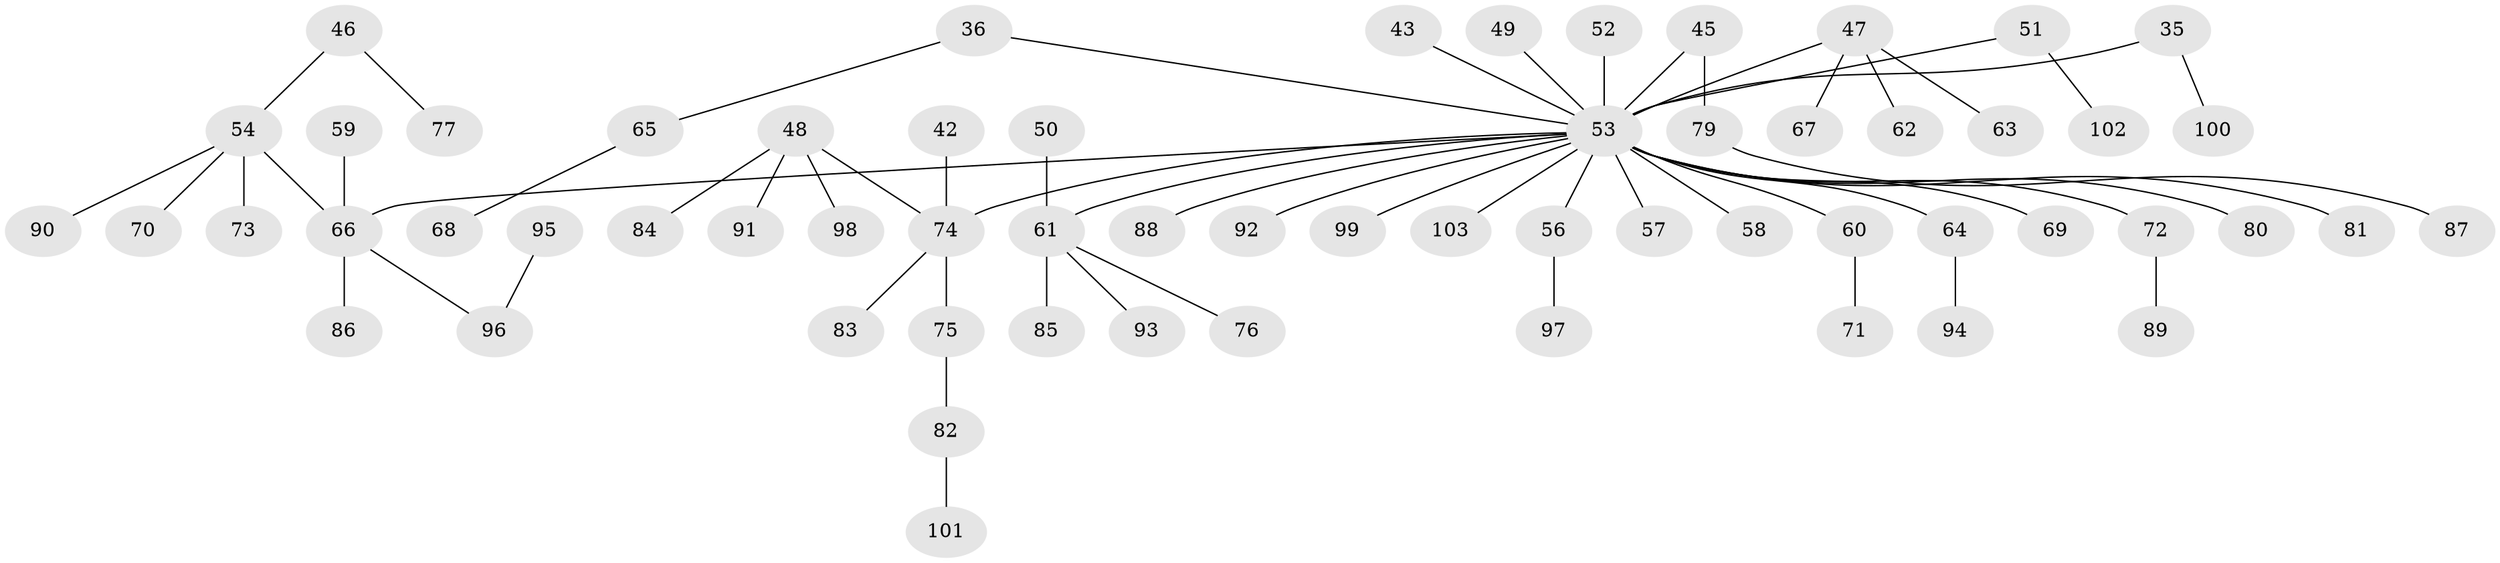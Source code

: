 // original degree distribution, {3: 0.11650485436893204, 5: 0.02912621359223301, 4: 0.08737864077669903, 2: 0.30097087378640774, 8: 0.009708737864077669, 1: 0.4563106796116505}
// Generated by graph-tools (version 1.1) at 2025/56/03/04/25 21:56:23]
// undirected, 61 vertices, 60 edges
graph export_dot {
graph [start="1"]
  node [color=gray90,style=filled];
  35;
  36;
  42;
  43;
  45;
  46 [super="+33+44"];
  47;
  48 [super="+37+21+41"];
  49;
  50;
  51;
  52;
  53 [super="+31+16+22+25+17+23+24+34+18+27"];
  54 [super="+28"];
  56;
  57;
  58;
  59;
  60;
  61 [super="+38"];
  62;
  63;
  64 [super="+55"];
  65;
  66 [super="+8"];
  67;
  68;
  69;
  70;
  71;
  72;
  73;
  74 [super="+40"];
  75;
  76;
  77;
  79;
  80;
  81;
  82;
  83;
  84;
  85;
  86;
  87;
  88;
  89;
  90;
  91;
  92;
  93;
  94;
  95;
  96 [super="+78"];
  97;
  98;
  99;
  100;
  101;
  102;
  103;
  35 -- 100;
  35 -- 53;
  36 -- 65;
  36 -- 53;
  42 -- 74;
  43 -- 53;
  45 -- 79;
  45 -- 53;
  46 -- 77;
  46 -- 54;
  47 -- 62;
  47 -- 63;
  47 -- 67;
  47 -- 53;
  48 -- 84;
  48 -- 98;
  48 -- 91;
  48 -- 74;
  49 -- 53;
  50 -- 61;
  51 -- 102;
  51 -- 53;
  52 -- 53;
  53 -- 58;
  53 -- 60;
  53 -- 66;
  53 -- 69;
  53 -- 81;
  53 -- 88;
  53 -- 92;
  53 -- 103;
  53 -- 72;
  53 -- 56;
  53 -- 99;
  53 -- 80;
  53 -- 57;
  53 -- 74;
  53 -- 64;
  53 -- 61;
  54 -- 73;
  54 -- 66;
  54 -- 70;
  54 -- 90;
  56 -- 97;
  59 -- 66;
  60 -- 71;
  61 -- 76;
  61 -- 93;
  61 -- 85;
  64 -- 94;
  65 -- 68;
  66 -- 86;
  66 -- 96;
  72 -- 89;
  74 -- 83;
  74 -- 75;
  75 -- 82;
  79 -- 87;
  82 -- 101;
  95 -- 96;
}
